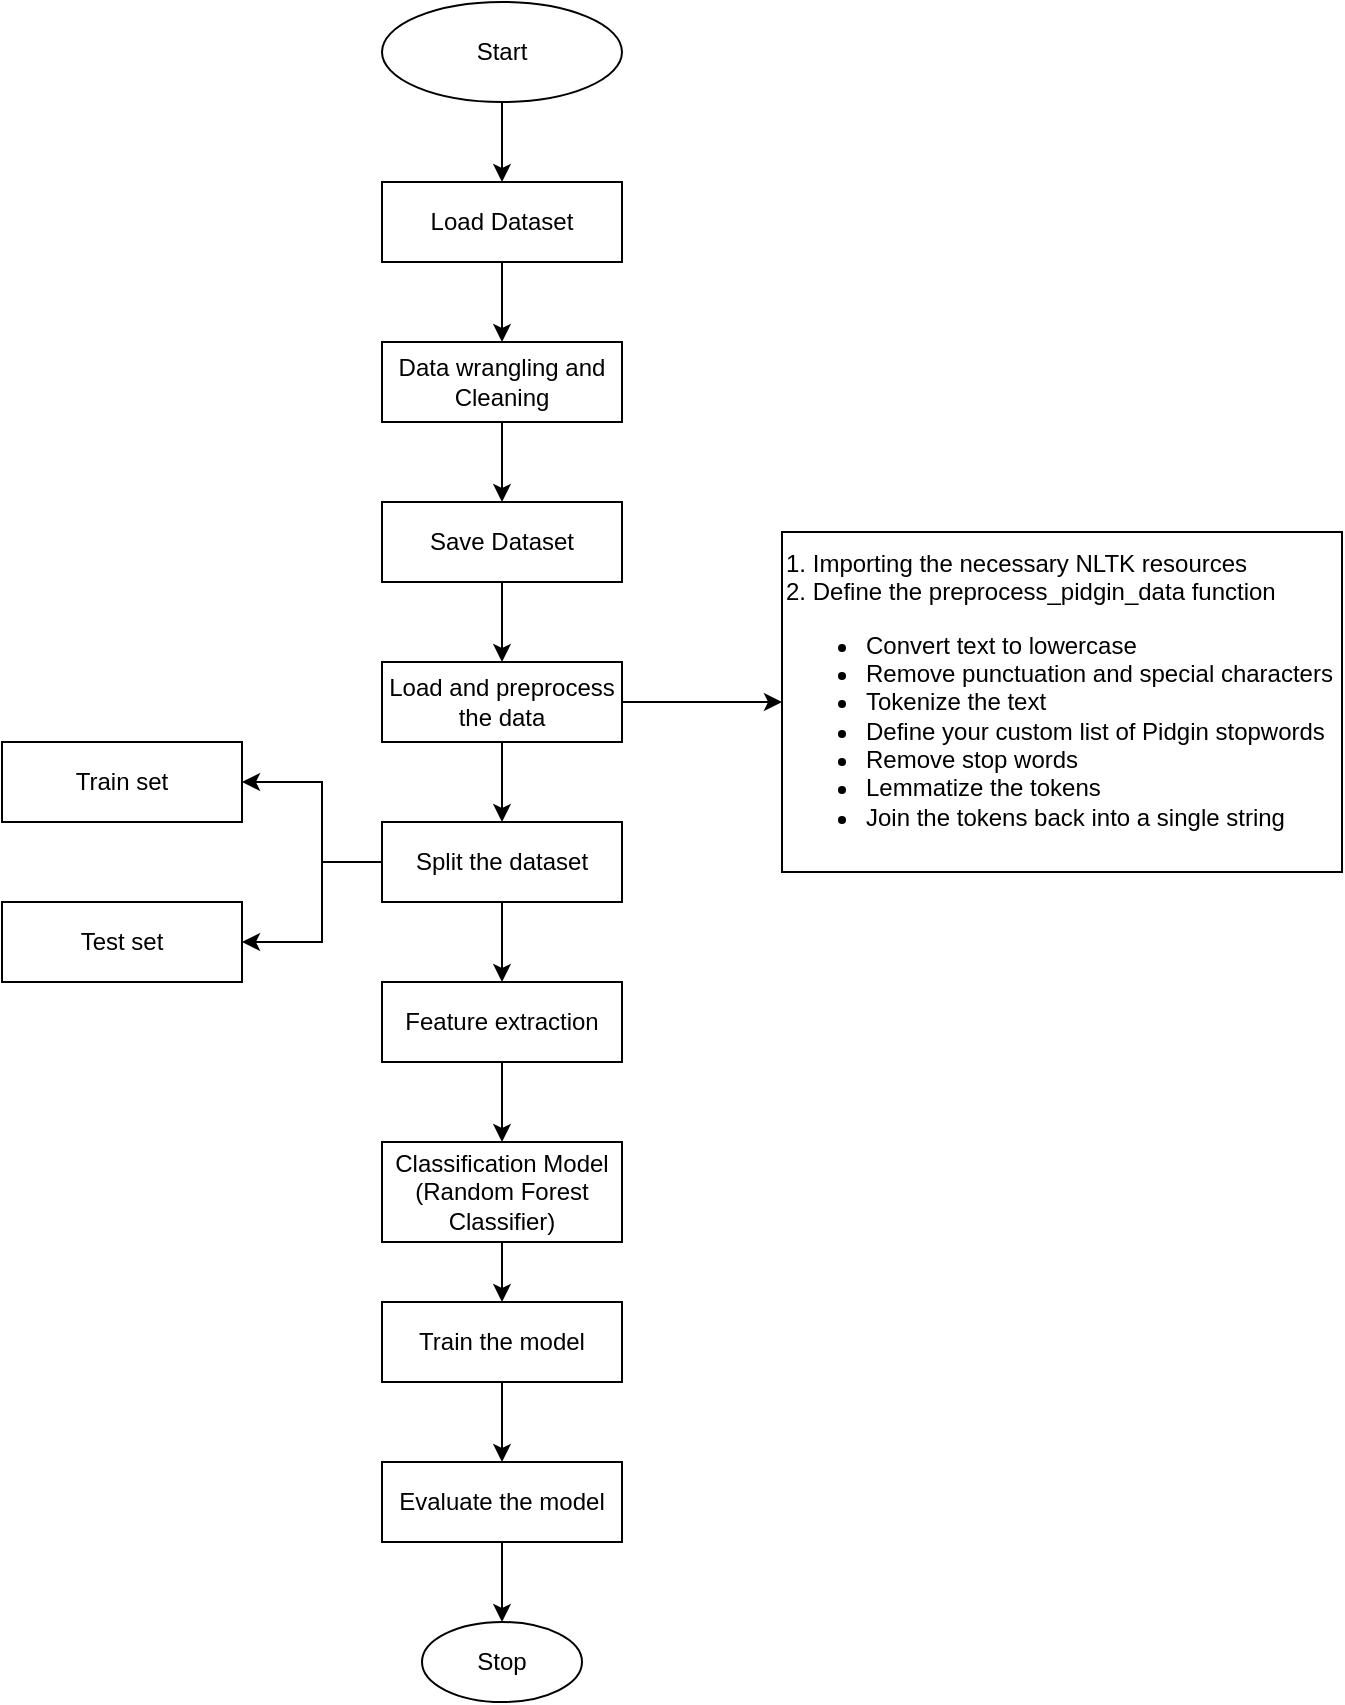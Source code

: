 <mxfile version="21.3.4" type="device">
  <diagram name="Page-1" id="pDOmgPNTRlXEQb71xhJQ">
    <mxGraphModel dx="2284" dy="796" grid="1" gridSize="10" guides="1" tooltips="1" connect="1" arrows="1" fold="1" page="1" pageScale="1" pageWidth="850" pageHeight="1100" math="0" shadow="0">
      <root>
        <mxCell id="0" />
        <mxCell id="1" parent="0" />
        <mxCell id="qLmOOXOL581mcVEHTOo--3" value="" style="edgeStyle=orthogonalEdgeStyle;rounded=0;orthogonalLoop=1;jettySize=auto;html=1;" edge="1" parent="1" source="qLmOOXOL581mcVEHTOo--1" target="qLmOOXOL581mcVEHTOo--2">
          <mxGeometry relative="1" as="geometry" />
        </mxCell>
        <mxCell id="qLmOOXOL581mcVEHTOo--1" value="Start" style="ellipse;whiteSpace=wrap;html=1;" vertex="1" parent="1">
          <mxGeometry x="160" y="30" width="120" height="50" as="geometry" />
        </mxCell>
        <mxCell id="qLmOOXOL581mcVEHTOo--5" value="" style="edgeStyle=orthogonalEdgeStyle;rounded=0;orthogonalLoop=1;jettySize=auto;html=1;" edge="1" parent="1" source="qLmOOXOL581mcVEHTOo--2" target="qLmOOXOL581mcVEHTOo--4">
          <mxGeometry relative="1" as="geometry" />
        </mxCell>
        <mxCell id="qLmOOXOL581mcVEHTOo--2" value="Load Dataset" style="whiteSpace=wrap;html=1;" vertex="1" parent="1">
          <mxGeometry x="160" y="120" width="120" height="40" as="geometry" />
        </mxCell>
        <mxCell id="qLmOOXOL581mcVEHTOo--7" value="" style="edgeStyle=orthogonalEdgeStyle;rounded=0;orthogonalLoop=1;jettySize=auto;html=1;" edge="1" parent="1" source="qLmOOXOL581mcVEHTOo--4" target="qLmOOXOL581mcVEHTOo--6">
          <mxGeometry relative="1" as="geometry" />
        </mxCell>
        <mxCell id="qLmOOXOL581mcVEHTOo--4" value="Data wrangling and Cleaning" style="whiteSpace=wrap;html=1;" vertex="1" parent="1">
          <mxGeometry x="160" y="200" width="120" height="40" as="geometry" />
        </mxCell>
        <mxCell id="qLmOOXOL581mcVEHTOo--9" value="" style="edgeStyle=orthogonalEdgeStyle;rounded=0;orthogonalLoop=1;jettySize=auto;html=1;" edge="1" parent="1" source="qLmOOXOL581mcVEHTOo--6" target="qLmOOXOL581mcVEHTOo--8">
          <mxGeometry relative="1" as="geometry" />
        </mxCell>
        <mxCell id="qLmOOXOL581mcVEHTOo--6" value="Save Dataset" style="whiteSpace=wrap;html=1;" vertex="1" parent="1">
          <mxGeometry x="160" y="280" width="120" height="40" as="geometry" />
        </mxCell>
        <mxCell id="qLmOOXOL581mcVEHTOo--11" value="" style="edgeStyle=orthogonalEdgeStyle;rounded=0;orthogonalLoop=1;jettySize=auto;html=1;" edge="1" parent="1" source="qLmOOXOL581mcVEHTOo--8" target="qLmOOXOL581mcVEHTOo--10">
          <mxGeometry relative="1" as="geometry" />
        </mxCell>
        <mxCell id="qLmOOXOL581mcVEHTOo--13" value="" style="edgeStyle=orthogonalEdgeStyle;rounded=0;orthogonalLoop=1;jettySize=auto;html=1;" edge="1" parent="1" source="qLmOOXOL581mcVEHTOo--8" target="qLmOOXOL581mcVEHTOo--12">
          <mxGeometry relative="1" as="geometry" />
        </mxCell>
        <mxCell id="qLmOOXOL581mcVEHTOo--8" value="Load and preprocess the data" style="whiteSpace=wrap;html=1;" vertex="1" parent="1">
          <mxGeometry x="160" y="360" width="120" height="40" as="geometry" />
        </mxCell>
        <mxCell id="qLmOOXOL581mcVEHTOo--15" value="" style="edgeStyle=orthogonalEdgeStyle;rounded=0;orthogonalLoop=1;jettySize=auto;html=1;" edge="1" parent="1" source="qLmOOXOL581mcVEHTOo--10" target="qLmOOXOL581mcVEHTOo--14">
          <mxGeometry relative="1" as="geometry" />
        </mxCell>
        <mxCell id="qLmOOXOL581mcVEHTOo--23" value="" style="edgeStyle=orthogonalEdgeStyle;rounded=0;orthogonalLoop=1;jettySize=auto;html=1;" edge="1" parent="1" source="qLmOOXOL581mcVEHTOo--10" target="qLmOOXOL581mcVEHTOo--21">
          <mxGeometry relative="1" as="geometry">
            <Array as="points">
              <mxPoint x="130" y="460" />
              <mxPoint x="130" y="420" />
            </Array>
          </mxGeometry>
        </mxCell>
        <mxCell id="qLmOOXOL581mcVEHTOo--10" value="Split the dataset" style="whiteSpace=wrap;html=1;" vertex="1" parent="1">
          <mxGeometry x="160" y="440" width="120" height="40" as="geometry" />
        </mxCell>
        <mxCell id="qLmOOXOL581mcVEHTOo--12" value="&lt;div&gt;1.&lt;span style=&quot;white-space: pre;&quot;&gt;	&lt;/span&gt;Importing the necessary NLTK resources&lt;/div&gt;&lt;div&gt;2.&lt;span style=&quot;white-space: pre;&quot;&gt;	&lt;/span&gt;Define the preprocess_pidgin_data function&lt;/div&gt;&lt;div&gt;&lt;ul&gt;&lt;li&gt;Convert text to lowercase&lt;/li&gt;&lt;li&gt;Remove punctuation and special characters&lt;/li&gt;&lt;li&gt;Tokenize the text&lt;/li&gt;&lt;li&gt;Define your custom list of Pidgin stopwords&lt;/li&gt;&lt;li&gt;Remove stop words&lt;/li&gt;&lt;li&gt;Lemmatize the tokens&lt;/li&gt;&lt;li&gt;Join the tokens back into a single string&lt;/li&gt;&lt;/ul&gt;&lt;/div&gt;" style="whiteSpace=wrap;html=1;align=left;" vertex="1" parent="1">
          <mxGeometry x="360" y="295" width="280" height="170" as="geometry" />
        </mxCell>
        <mxCell id="qLmOOXOL581mcVEHTOo--17" value="" style="edgeStyle=orthogonalEdgeStyle;rounded=0;orthogonalLoop=1;jettySize=auto;html=1;" edge="1" parent="1" source="qLmOOXOL581mcVEHTOo--14" target="qLmOOXOL581mcVEHTOo--16">
          <mxGeometry relative="1" as="geometry" />
        </mxCell>
        <mxCell id="qLmOOXOL581mcVEHTOo--14" value="Feature extraction" style="whiteSpace=wrap;html=1;" vertex="1" parent="1">
          <mxGeometry x="160" y="520" width="120" height="40" as="geometry" />
        </mxCell>
        <mxCell id="qLmOOXOL581mcVEHTOo--19" value="" style="edgeStyle=orthogonalEdgeStyle;rounded=0;orthogonalLoop=1;jettySize=auto;html=1;" edge="1" parent="1" source="qLmOOXOL581mcVEHTOo--16" target="qLmOOXOL581mcVEHTOo--18">
          <mxGeometry relative="1" as="geometry" />
        </mxCell>
        <mxCell id="qLmOOXOL581mcVEHTOo--16" value="Classification Model&lt;br&gt;(Random Forest Classifier)" style="whiteSpace=wrap;html=1;" vertex="1" parent="1">
          <mxGeometry x="160" y="600" width="120" height="50" as="geometry" />
        </mxCell>
        <mxCell id="qLmOOXOL581mcVEHTOo--28" value="" style="edgeStyle=orthogonalEdgeStyle;rounded=0;orthogonalLoop=1;jettySize=auto;html=1;" edge="1" parent="1" source="qLmOOXOL581mcVEHTOo--18" target="qLmOOXOL581mcVEHTOo--27">
          <mxGeometry relative="1" as="geometry" />
        </mxCell>
        <mxCell id="qLmOOXOL581mcVEHTOo--18" value="Train the model" style="whiteSpace=wrap;html=1;" vertex="1" parent="1">
          <mxGeometry x="160" y="680" width="120" height="40" as="geometry" />
        </mxCell>
        <mxCell id="qLmOOXOL581mcVEHTOo--21" value="Train set" style="whiteSpace=wrap;html=1;" vertex="1" parent="1">
          <mxGeometry x="-30" y="400" width="120" height="40" as="geometry" />
        </mxCell>
        <mxCell id="qLmOOXOL581mcVEHTOo--24" value="Test set" style="whiteSpace=wrap;html=1;" vertex="1" parent="1">
          <mxGeometry x="-30" y="480" width="120" height="40" as="geometry" />
        </mxCell>
        <mxCell id="qLmOOXOL581mcVEHTOo--26" value="" style="edgeStyle=orthogonalEdgeStyle;rounded=0;orthogonalLoop=1;jettySize=auto;html=1;entryX=1;entryY=0.5;entryDx=0;entryDy=0;" edge="1" parent="1" target="qLmOOXOL581mcVEHTOo--24">
          <mxGeometry relative="1" as="geometry">
            <mxPoint x="130" y="450" as="sourcePoint" />
            <mxPoint x="110" y="470" as="targetPoint" />
            <Array as="points">
              <mxPoint x="130" y="460" />
              <mxPoint x="130" y="500" />
            </Array>
          </mxGeometry>
        </mxCell>
        <mxCell id="qLmOOXOL581mcVEHTOo--30" value="" style="edgeStyle=orthogonalEdgeStyle;rounded=0;orthogonalLoop=1;jettySize=auto;html=1;" edge="1" parent="1" source="qLmOOXOL581mcVEHTOo--27" target="qLmOOXOL581mcVEHTOo--29">
          <mxGeometry relative="1" as="geometry" />
        </mxCell>
        <mxCell id="qLmOOXOL581mcVEHTOo--27" value="Evaluate the model" style="whiteSpace=wrap;html=1;" vertex="1" parent="1">
          <mxGeometry x="160" y="760" width="120" height="40" as="geometry" />
        </mxCell>
        <mxCell id="qLmOOXOL581mcVEHTOo--29" value="Stop" style="ellipse;whiteSpace=wrap;html=1;" vertex="1" parent="1">
          <mxGeometry x="180" y="840" width="80" height="40" as="geometry" />
        </mxCell>
      </root>
    </mxGraphModel>
  </diagram>
</mxfile>
